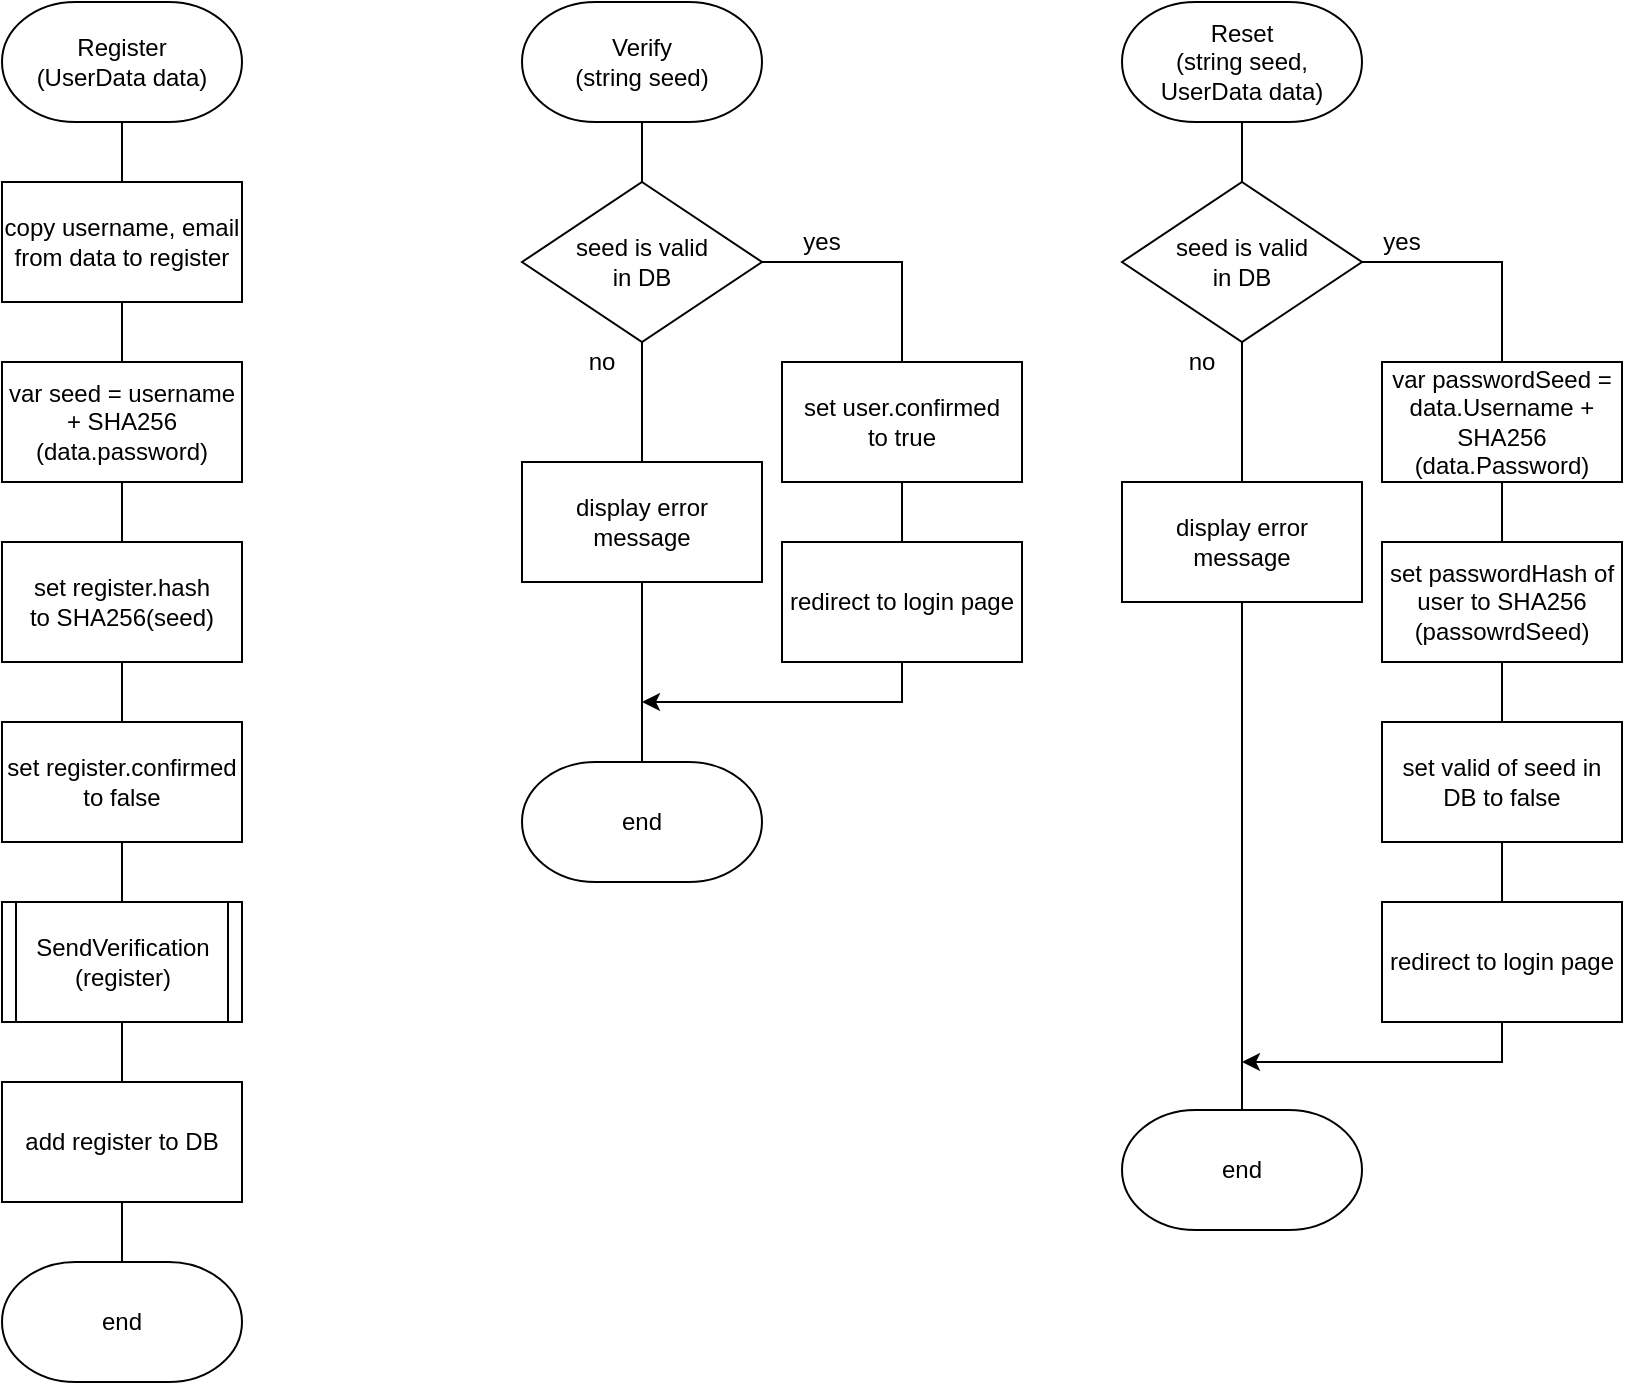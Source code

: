 <mxfile version="11.3.0" type="device" pages="1"><diagram id="ZSL9Ybzyhb2utsgZANqM" name="Page-1"><mxGraphModel dx="1010" dy="619" grid="1" gridSize="10" guides="1" tooltips="1" connect="1" arrows="1" fold="1" page="1" pageScale="1" pageWidth="827" pageHeight="1169" math="0" shadow="0"><root><mxCell id="0"/><mxCell id="1" parent="0"/><mxCell id="ByuoGWbJq7cs5VGGOAp9-27" value="" style="edgeStyle=orthogonalEdgeStyle;rounded=0;orthogonalLoop=1;jettySize=auto;html=1;endArrow=none;endFill=0;" edge="1" parent="1" source="ByuoGWbJq7cs5VGGOAp9-1" target="ByuoGWbJq7cs5VGGOAp9-2"><mxGeometry relative="1" as="geometry"/></mxCell><mxCell id="ByuoGWbJq7cs5VGGOAp9-1" value="Register&lt;br&gt;(UserData data)" style="strokeWidth=1;html=1;shape=mxgraph.flowchart.terminator;whiteSpace=wrap;" vertex="1" parent="1"><mxGeometry width="120" height="60" as="geometry"/></mxCell><mxCell id="ByuoGWbJq7cs5VGGOAp9-28" value="" style="edgeStyle=orthogonalEdgeStyle;rounded=0;orthogonalLoop=1;jettySize=auto;html=1;endArrow=none;endFill=0;" edge="1" parent="1" source="ByuoGWbJq7cs5VGGOAp9-2" target="ByuoGWbJq7cs5VGGOAp9-3"><mxGeometry relative="1" as="geometry"/></mxCell><mxCell id="ByuoGWbJq7cs5VGGOAp9-2" value="copy username, email from data to register" style="rounded=0;whiteSpace=wrap;html=1;strokeWidth=1;" vertex="1" parent="1"><mxGeometry y="90" width="120" height="60" as="geometry"/></mxCell><mxCell id="ByuoGWbJq7cs5VGGOAp9-29" value="" style="edgeStyle=orthogonalEdgeStyle;rounded=0;orthogonalLoop=1;jettySize=auto;html=1;endArrow=none;endFill=0;" edge="1" parent="1" source="ByuoGWbJq7cs5VGGOAp9-3" target="ByuoGWbJq7cs5VGGOAp9-5"><mxGeometry relative="1" as="geometry"/></mxCell><mxCell id="ByuoGWbJq7cs5VGGOAp9-3" value="var seed = username + SHA256&lt;br&gt;(data.password)" style="rounded=0;whiteSpace=wrap;html=1;strokeWidth=1;" vertex="1" parent="1"><mxGeometry y="180" width="120" height="60" as="geometry"/></mxCell><mxCell id="ByuoGWbJq7cs5VGGOAp9-30" value="" style="edgeStyle=orthogonalEdgeStyle;rounded=0;orthogonalLoop=1;jettySize=auto;html=1;endArrow=none;endFill=0;" edge="1" parent="1" source="ByuoGWbJq7cs5VGGOAp9-5" target="ByuoGWbJq7cs5VGGOAp9-7"><mxGeometry relative="1" as="geometry"/></mxCell><mxCell id="ByuoGWbJq7cs5VGGOAp9-5" value="set register.hash&lt;br&gt;to SHA256(seed)" style="rounded=0;whiteSpace=wrap;html=1;strokeWidth=1;" vertex="1" parent="1"><mxGeometry y="270" width="120" height="60" as="geometry"/></mxCell><mxCell id="ByuoGWbJq7cs5VGGOAp9-32" value="" style="edgeStyle=orthogonalEdgeStyle;rounded=0;orthogonalLoop=1;jettySize=auto;html=1;endArrow=none;endFill=0;" edge="1" parent="1" source="ByuoGWbJq7cs5VGGOAp9-6" target="ByuoGWbJq7cs5VGGOAp9-8"><mxGeometry relative="1" as="geometry"/></mxCell><mxCell id="ByuoGWbJq7cs5VGGOAp9-6" value="SendVerification&lt;br&gt;(register)" style="shape=process;whiteSpace=wrap;html=1;backgroundOutline=1;strokeWidth=1;comic=0;glass=0;strokeColor=#000000;rounded=0;size=0.057;" vertex="1" parent="1"><mxGeometry y="450" width="120" height="60" as="geometry"/></mxCell><mxCell id="ByuoGWbJq7cs5VGGOAp9-31" value="" style="edgeStyle=orthogonalEdgeStyle;rounded=0;orthogonalLoop=1;jettySize=auto;html=1;endArrow=none;endFill=0;" edge="1" parent="1" source="ByuoGWbJq7cs5VGGOAp9-7" target="ByuoGWbJq7cs5VGGOAp9-6"><mxGeometry relative="1" as="geometry"/></mxCell><mxCell id="ByuoGWbJq7cs5VGGOAp9-7" value="set register.confirmed&lt;br&gt;to false" style="rounded=0;whiteSpace=wrap;html=1;" vertex="1" parent="1"><mxGeometry y="360" width="120" height="60" as="geometry"/></mxCell><mxCell id="ByuoGWbJq7cs5VGGOAp9-33" value="" style="edgeStyle=orthogonalEdgeStyle;rounded=0;orthogonalLoop=1;jettySize=auto;html=1;endArrow=none;endFill=0;" edge="1" parent="1" source="ByuoGWbJq7cs5VGGOAp9-8" target="ByuoGWbJq7cs5VGGOAp9-9"><mxGeometry relative="1" as="geometry"/></mxCell><mxCell id="ByuoGWbJq7cs5VGGOAp9-8" value="add register to DB" style="rounded=0;whiteSpace=wrap;html=1;strokeWidth=1;" vertex="1" parent="1"><mxGeometry y="540" width="120" height="60" as="geometry"/></mxCell><mxCell id="ByuoGWbJq7cs5VGGOAp9-9" value="end" style="strokeWidth=1;html=1;shape=mxgraph.flowchart.terminator;whiteSpace=wrap;" vertex="1" parent="1"><mxGeometry y="630" width="120" height="60" as="geometry"/></mxCell><mxCell id="ByuoGWbJq7cs5VGGOAp9-34" value="" style="edgeStyle=orthogonalEdgeStyle;rounded=0;orthogonalLoop=1;jettySize=auto;html=1;endArrow=none;endFill=0;" edge="1" parent="1" source="ByuoGWbJq7cs5VGGOAp9-11" target="ByuoGWbJq7cs5VGGOAp9-12"><mxGeometry relative="1" as="geometry"/></mxCell><mxCell id="ByuoGWbJq7cs5VGGOAp9-11" value="Verify&lt;br&gt;(string seed)" style="strokeWidth=1;html=1;shape=mxgraph.flowchart.terminator;whiteSpace=wrap;" vertex="1" parent="1"><mxGeometry x="260" width="120" height="60" as="geometry"/></mxCell><mxCell id="ByuoGWbJq7cs5VGGOAp9-35" style="edgeStyle=orthogonalEdgeStyle;rounded=0;orthogonalLoop=1;jettySize=auto;html=1;exitX=1;exitY=0.5;exitDx=0;exitDy=0;exitPerimeter=0;endArrow=none;endFill=0;" edge="1" parent="1" source="ByuoGWbJq7cs5VGGOAp9-12" target="ByuoGWbJq7cs5VGGOAp9-13"><mxGeometry relative="1" as="geometry"/></mxCell><mxCell id="ByuoGWbJq7cs5VGGOAp9-36" style="edgeStyle=orthogonalEdgeStyle;rounded=0;orthogonalLoop=1;jettySize=auto;html=1;exitX=0.5;exitY=1;exitDx=0;exitDy=0;exitPerimeter=0;endArrow=none;endFill=0;" edge="1" parent="1" source="ByuoGWbJq7cs5VGGOAp9-12" target="ByuoGWbJq7cs5VGGOAp9-16"><mxGeometry relative="1" as="geometry"/></mxCell><mxCell id="ByuoGWbJq7cs5VGGOAp9-12" value="seed is valid&lt;br&gt;in DB" style="strokeWidth=1;html=1;shape=mxgraph.flowchart.decision;whiteSpace=wrap;" vertex="1" parent="1"><mxGeometry x="260" y="90" width="120" height="80" as="geometry"/></mxCell><mxCell id="ByuoGWbJq7cs5VGGOAp9-37" value="" style="edgeStyle=orthogonalEdgeStyle;rounded=0;orthogonalLoop=1;jettySize=auto;html=1;endArrow=none;endFill=0;" edge="1" parent="1" source="ByuoGWbJq7cs5VGGOAp9-13" target="ByuoGWbJq7cs5VGGOAp9-15"><mxGeometry relative="1" as="geometry"/></mxCell><mxCell id="ByuoGWbJq7cs5VGGOAp9-13" value="set user.confirmed&lt;br&gt;to true" style="rounded=0;whiteSpace=wrap;html=1;strokeWidth=1;" vertex="1" parent="1"><mxGeometry x="390" y="180" width="120" height="60" as="geometry"/></mxCell><mxCell id="ByuoGWbJq7cs5VGGOAp9-39" style="edgeStyle=elbowEdgeStyle;rounded=0;orthogonalLoop=1;jettySize=auto;html=1;exitX=0.5;exitY=1;exitDx=0;exitDy=0;endArrow=classic;endFill=1;elbow=vertical;" edge="1" parent="1" source="ByuoGWbJq7cs5VGGOAp9-15"><mxGeometry relative="1" as="geometry"><mxPoint x="320" y="350" as="targetPoint"/><Array as="points"><mxPoint x="410" y="350"/></Array></mxGeometry></mxCell><mxCell id="ByuoGWbJq7cs5VGGOAp9-15" value="redirect to login page" style="rounded=0;whiteSpace=wrap;html=1;strokeWidth=1;" vertex="1" parent="1"><mxGeometry x="390" y="270" width="120" height="60" as="geometry"/></mxCell><mxCell id="ByuoGWbJq7cs5VGGOAp9-38" style="edgeStyle=orthogonalEdgeStyle;rounded=0;orthogonalLoop=1;jettySize=auto;html=1;exitX=0.5;exitY=1;exitDx=0;exitDy=0;endArrow=none;endFill=0;" edge="1" parent="1" source="ByuoGWbJq7cs5VGGOAp9-16" target="ByuoGWbJq7cs5VGGOAp9-18"><mxGeometry relative="1" as="geometry"/></mxCell><mxCell id="ByuoGWbJq7cs5VGGOAp9-16" value="display error message" style="rounded=0;whiteSpace=wrap;html=1;strokeWidth=1;" vertex="1" parent="1"><mxGeometry x="260" y="230" width="120" height="60" as="geometry"/></mxCell><mxCell id="ByuoGWbJq7cs5VGGOAp9-18" value="end" style="strokeWidth=1;html=1;shape=mxgraph.flowchart.terminator;whiteSpace=wrap;" vertex="1" parent="1"><mxGeometry x="260" y="380" width="120" height="60" as="geometry"/></mxCell><mxCell id="ByuoGWbJq7cs5VGGOAp9-40" value="" style="edgeStyle=orthogonalEdgeStyle;rounded=0;orthogonalLoop=1;jettySize=auto;html=1;endArrow=none;endFill=0;" edge="1" parent="1" source="ByuoGWbJq7cs5VGGOAp9-19" target="ByuoGWbJq7cs5VGGOAp9-20"><mxGeometry relative="1" as="geometry"/></mxCell><mxCell id="ByuoGWbJq7cs5VGGOAp9-19" value="Reset&lt;br&gt;(string seed, &lt;br&gt;UserData data)" style="strokeWidth=1;html=1;shape=mxgraph.flowchart.terminator;whiteSpace=wrap;" vertex="1" parent="1"><mxGeometry x="560" width="120" height="60" as="geometry"/></mxCell><mxCell id="ByuoGWbJq7cs5VGGOAp9-41" style="edgeStyle=orthogonalEdgeStyle;rounded=0;orthogonalLoop=1;jettySize=auto;html=1;exitX=1;exitY=0.5;exitDx=0;exitDy=0;exitPerimeter=0;endArrow=none;endFill=0;" edge="1" parent="1" source="ByuoGWbJq7cs5VGGOAp9-20" target="ByuoGWbJq7cs5VGGOAp9-21"><mxGeometry relative="1" as="geometry"/></mxCell><mxCell id="ByuoGWbJq7cs5VGGOAp9-42" style="edgeStyle=orthogonalEdgeStyle;rounded=0;orthogonalLoop=1;jettySize=auto;html=1;exitX=0.5;exitY=1;exitDx=0;exitDy=0;exitPerimeter=0;endArrow=none;endFill=0;" edge="1" parent="1" source="ByuoGWbJq7cs5VGGOAp9-20" target="ByuoGWbJq7cs5VGGOAp9-25"><mxGeometry relative="1" as="geometry"/></mxCell><mxCell id="ByuoGWbJq7cs5VGGOAp9-20" value="seed is valid&lt;br&gt;in DB" style="strokeWidth=1;html=1;shape=mxgraph.flowchart.decision;whiteSpace=wrap;" vertex="1" parent="1"><mxGeometry x="560" y="90" width="120" height="80" as="geometry"/></mxCell><mxCell id="ByuoGWbJq7cs5VGGOAp9-43" value="" style="edgeStyle=orthogonalEdgeStyle;rounded=0;orthogonalLoop=1;jettySize=auto;html=1;endArrow=none;endFill=0;" edge="1" parent="1" source="ByuoGWbJq7cs5VGGOAp9-21" target="ByuoGWbJq7cs5VGGOAp9-22"><mxGeometry relative="1" as="geometry"/></mxCell><mxCell id="ByuoGWbJq7cs5VGGOAp9-21" value="var passwordSeed = data.Username +&lt;br&gt;SHA256&lt;br&gt;(data.Password)" style="rounded=0;whiteSpace=wrap;html=1;strokeWidth=1;" vertex="1" parent="1"><mxGeometry x="690" y="180" width="120" height="60" as="geometry"/></mxCell><mxCell id="ByuoGWbJq7cs5VGGOAp9-44" value="" style="edgeStyle=orthogonalEdgeStyle;rounded=0;orthogonalLoop=1;jettySize=auto;html=1;endArrow=none;endFill=0;" edge="1" parent="1" source="ByuoGWbJq7cs5VGGOAp9-22" target="ByuoGWbJq7cs5VGGOAp9-23"><mxGeometry relative="1" as="geometry"/></mxCell><mxCell id="ByuoGWbJq7cs5VGGOAp9-22" value="set passwordHash of user to SHA256&lt;br&gt;(passowrdSeed)" style="rounded=0;whiteSpace=wrap;html=1;strokeWidth=1;" vertex="1" parent="1"><mxGeometry x="690" y="270" width="120" height="60" as="geometry"/></mxCell><mxCell id="ByuoGWbJq7cs5VGGOAp9-45" value="" style="edgeStyle=orthogonalEdgeStyle;rounded=0;orthogonalLoop=1;jettySize=auto;html=1;endArrow=none;endFill=0;" edge="1" parent="1" source="ByuoGWbJq7cs5VGGOAp9-23" target="ByuoGWbJq7cs5VGGOAp9-24"><mxGeometry relative="1" as="geometry"/></mxCell><mxCell id="ByuoGWbJq7cs5VGGOAp9-23" value="set valid of seed in DB to false" style="rounded=0;whiteSpace=wrap;html=1;strokeWidth=1;" vertex="1" parent="1"><mxGeometry x="690" y="360" width="120" height="60" as="geometry"/></mxCell><mxCell id="ByuoGWbJq7cs5VGGOAp9-47" style="edgeStyle=elbowEdgeStyle;rounded=0;orthogonalLoop=1;jettySize=auto;html=1;exitX=0.5;exitY=1;exitDx=0;exitDy=0;endArrow=classic;endFill=1;elbow=vertical;" edge="1" parent="1" source="ByuoGWbJq7cs5VGGOAp9-24"><mxGeometry relative="1" as="geometry"><mxPoint x="620" y="530" as="targetPoint"/><Array as="points"><mxPoint x="720" y="530"/></Array></mxGeometry></mxCell><mxCell id="ByuoGWbJq7cs5VGGOAp9-24" value="redirect to login page" style="rounded=0;whiteSpace=wrap;html=1;strokeWidth=1;" vertex="1" parent="1"><mxGeometry x="690" y="450" width="120" height="60" as="geometry"/></mxCell><mxCell id="ByuoGWbJq7cs5VGGOAp9-46" style="edgeStyle=orthogonalEdgeStyle;rounded=0;orthogonalLoop=1;jettySize=auto;html=1;exitX=0.5;exitY=1;exitDx=0;exitDy=0;endArrow=none;endFill=0;" edge="1" parent="1" source="ByuoGWbJq7cs5VGGOAp9-25" target="ByuoGWbJq7cs5VGGOAp9-26"><mxGeometry relative="1" as="geometry"/></mxCell><mxCell id="ByuoGWbJq7cs5VGGOAp9-25" value="display error message" style="rounded=0;whiteSpace=wrap;html=1;strokeWidth=1;" vertex="1" parent="1"><mxGeometry x="560" y="240" width="120" height="60" as="geometry"/></mxCell><mxCell id="ByuoGWbJq7cs5VGGOAp9-26" value="end" style="strokeWidth=1;html=1;shape=mxgraph.flowchart.terminator;whiteSpace=wrap;" vertex="1" parent="1"><mxGeometry x="560" y="554" width="120" height="60" as="geometry"/></mxCell><mxCell id="ByuoGWbJq7cs5VGGOAp9-48" value="yes" style="text;html=1;strokeColor=none;fillColor=none;align=center;verticalAlign=middle;whiteSpace=wrap;rounded=0;" vertex="1" parent="1"><mxGeometry x="390" y="110" width="40" height="20" as="geometry"/></mxCell><mxCell id="ByuoGWbJq7cs5VGGOAp9-49" value="no" style="text;html=1;strokeColor=none;fillColor=none;align=center;verticalAlign=middle;whiteSpace=wrap;rounded=0;" vertex="1" parent="1"><mxGeometry x="280" y="170" width="40" height="20" as="geometry"/></mxCell><mxCell id="ByuoGWbJq7cs5VGGOAp9-50" value="yes" style="text;html=1;strokeColor=none;fillColor=none;align=center;verticalAlign=middle;whiteSpace=wrap;rounded=0;" vertex="1" parent="1"><mxGeometry x="680" y="110" width="40" height="20" as="geometry"/></mxCell><mxCell id="ByuoGWbJq7cs5VGGOAp9-51" value="no" style="text;html=1;strokeColor=none;fillColor=none;align=center;verticalAlign=middle;whiteSpace=wrap;rounded=0;" vertex="1" parent="1"><mxGeometry x="580" y="170" width="40" height="20" as="geometry"/></mxCell></root></mxGraphModel></diagram></mxfile>